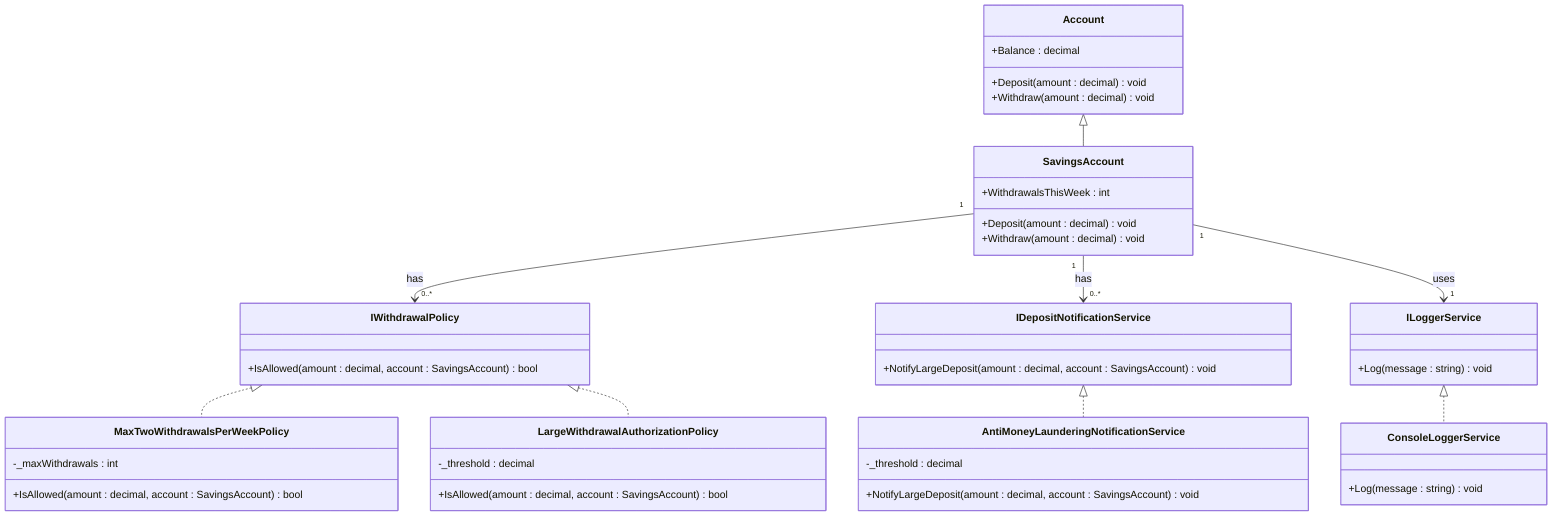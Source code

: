 classDiagram
class Account {
+Balance : decimal
+Deposit(amount : decimal) void
+Withdraw(amount : decimal) void
}

    class SavingsAccount {
        +WithdrawalsThisWeek : int
        +Deposit(amount : decimal) void
        +Withdraw(amount : decimal) void
    }

    class IWithdrawalPolicy {
        +IsAllowed(amount : decimal, account : SavingsAccount) bool
    }

    class MaxTwoWithdrawalsPerWeekPolicy {
        -_maxWithdrawals : int
        +IsAllowed(amount : decimal, account : SavingsAccount) bool
    }

    class LargeWithdrawalAuthorizationPolicy {
        -_threshold : decimal
        +IsAllowed(amount : decimal, account : SavingsAccount) bool
    }

    class IDepositNotificationService {
        +NotifyLargeDeposit(amount : decimal, account : SavingsAccount) void
    }

    class AntiMoneyLaunderingNotificationService {
        -_threshold : decimal
        +NotifyLargeDeposit(amount : decimal, account : SavingsAccount) void
    }

    class ILoggerService {
        +Log(message : string) void
    }

    class ConsoleLoggerService {
        +Log(message : string) void
    }

    SavingsAccount "1" --> "0..*" IWithdrawalPolicy : has
    SavingsAccount "1" --> "0..*" IDepositNotificationService : has
    SavingsAccount "1" --> "1" ILoggerService : uses

    IWithdrawalPolicy <|.. MaxTwoWithdrawalsPerWeekPolicy
    IWithdrawalPolicy <|.. LargeWithdrawalAuthorizationPolicy
    IDepositNotificationService <|.. AntiMoneyLaunderingNotificationService
    ILoggerService <|.. ConsoleLoggerService
    Account <|-- SavingsAccount